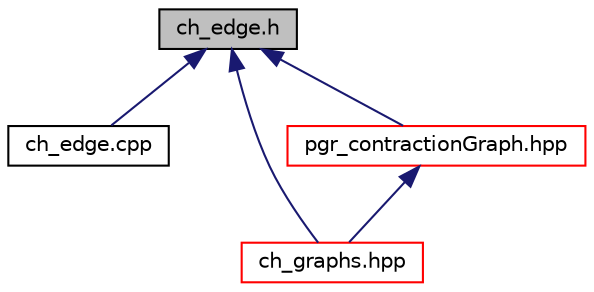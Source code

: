 digraph "ch_edge.h"
{
  edge [fontname="Helvetica",fontsize="10",labelfontname="Helvetica",labelfontsize="10"];
  node [fontname="Helvetica",fontsize="10",shape=record];
  Node12 [label="ch_edge.h",height=0.2,width=0.4,color="black", fillcolor="grey75", style="filled", fontcolor="black"];
  Node12 -> Node13 [dir="back",color="midnightblue",fontsize="10",style="solid",fontname="Helvetica"];
  Node13 [label="ch_edge.cpp",height=0.2,width=0.4,color="black", fillcolor="white", style="filled",URL="$ch__edge_8cpp.html"];
  Node12 -> Node14 [dir="back",color="midnightblue",fontsize="10",style="solid",fontname="Helvetica"];
  Node14 [label="ch_graphs.hpp",height=0.2,width=0.4,color="red", fillcolor="white", style="filled",URL="$ch__graphs_8hpp.html"];
  Node12 -> Node18 [dir="back",color="midnightblue",fontsize="10",style="solid",fontname="Helvetica"];
  Node18 [label="pgr_contractionGraph.hpp",height=0.2,width=0.4,color="red", fillcolor="white", style="filled",URL="$pgr__contractionGraph_8hpp.html"];
  Node18 -> Node14 [dir="back",color="midnightblue",fontsize="10",style="solid",fontname="Helvetica"];
}
